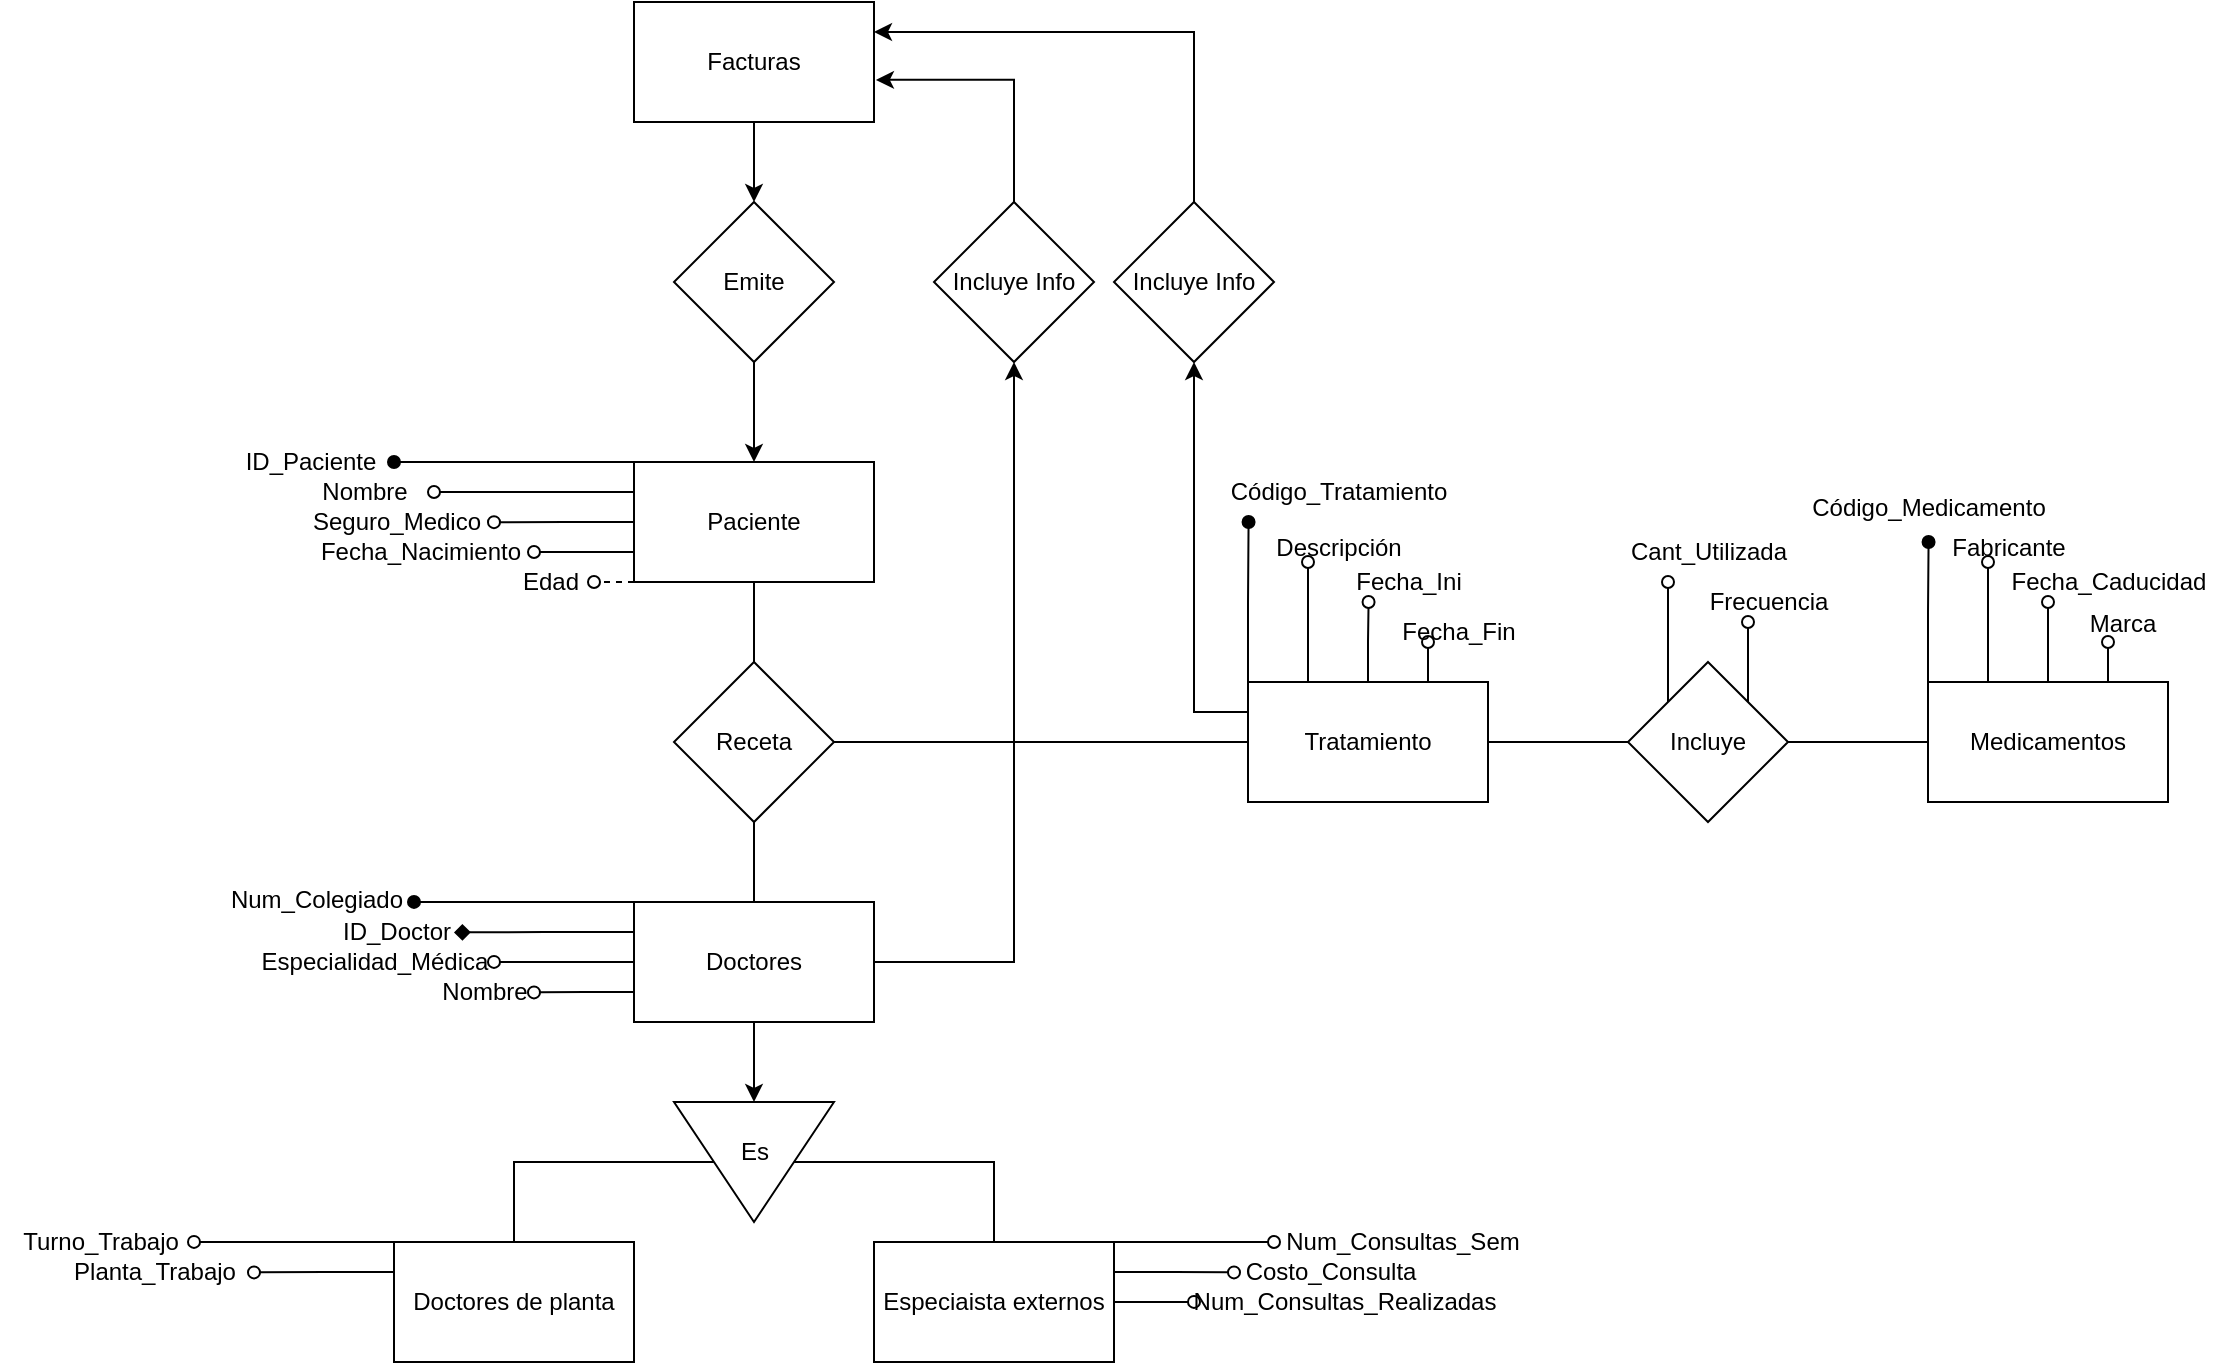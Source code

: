 <mxfile version="24.7.17">
  <diagram name="Page-1" id="iGj-eRIgSe5eBF_e4WAJ">
    <mxGraphModel dx="1553" dy="2035" grid="1" gridSize="10" guides="1" tooltips="1" connect="1" arrows="1" fold="1" page="1" pageScale="1" pageWidth="827" pageHeight="1169" math="0" shadow="0">
      <root>
        <mxCell id="0" />
        <mxCell id="1" parent="0" />
        <mxCell id="0KJFS4nAVPMvf3J-0yC1-14" value="" style="edgeStyle=orthogonalEdgeStyle;rounded=0;orthogonalLoop=1;jettySize=auto;html=1;endArrow=none;endFill=0;" edge="1" parent="1" source="0KJFS4nAVPMvf3J-0yC1-1" target="0KJFS4nAVPMvf3J-0yC1-13">
          <mxGeometry relative="1" as="geometry" />
        </mxCell>
        <mxCell id="0KJFS4nAVPMvf3J-0yC1-26" style="edgeStyle=orthogonalEdgeStyle;rounded=0;orthogonalLoop=1;jettySize=auto;html=1;exitX=0;exitY=0;exitDx=0;exitDy=0;endArrow=oval;endFill=1;" edge="1" parent="1" source="0KJFS4nAVPMvf3J-0yC1-1">
          <mxGeometry relative="1" as="geometry">
            <mxPoint x="-270" y="90" as="targetPoint" />
            <Array as="points">
              <mxPoint x="-240" y="90" />
              <mxPoint x="-240" y="90" />
            </Array>
          </mxGeometry>
        </mxCell>
        <mxCell id="0KJFS4nAVPMvf3J-0yC1-28" style="edgeStyle=orthogonalEdgeStyle;rounded=0;orthogonalLoop=1;jettySize=auto;html=1;exitX=0;exitY=0.25;exitDx=0;exitDy=0;endArrow=oval;endFill=0;" edge="1" parent="1" source="0KJFS4nAVPMvf3J-0yC1-1">
          <mxGeometry relative="1" as="geometry">
            <mxPoint x="-250" y="105" as="targetPoint" />
          </mxGeometry>
        </mxCell>
        <mxCell id="0KJFS4nAVPMvf3J-0yC1-30" style="edgeStyle=orthogonalEdgeStyle;rounded=0;orthogonalLoop=1;jettySize=auto;html=1;exitX=0;exitY=0.5;exitDx=0;exitDy=0;endArrow=oval;endFill=0;" edge="1" parent="1" source="0KJFS4nAVPMvf3J-0yC1-1">
          <mxGeometry relative="1" as="geometry">
            <mxPoint x="-220" y="120.08" as="targetPoint" />
          </mxGeometry>
        </mxCell>
        <mxCell id="0KJFS4nAVPMvf3J-0yC1-31" style="edgeStyle=orthogonalEdgeStyle;rounded=0;orthogonalLoop=1;jettySize=auto;html=1;exitX=0;exitY=0.75;exitDx=0;exitDy=0;endArrow=oval;endFill=0;" edge="1" parent="1" source="0KJFS4nAVPMvf3J-0yC1-1">
          <mxGeometry relative="1" as="geometry">
            <mxPoint x="-200" y="135.023" as="targetPoint" />
          </mxGeometry>
        </mxCell>
        <mxCell id="0KJFS4nAVPMvf3J-0yC1-32" style="edgeStyle=orthogonalEdgeStyle;rounded=0;orthogonalLoop=1;jettySize=auto;html=1;exitX=0;exitY=1;exitDx=0;exitDy=0;endArrow=oval;endFill=0;dashed=1;" edge="1" parent="1" source="0KJFS4nAVPMvf3J-0yC1-1">
          <mxGeometry relative="1" as="geometry">
            <mxPoint x="-170" y="149.966" as="targetPoint" />
          </mxGeometry>
        </mxCell>
        <mxCell id="0KJFS4nAVPMvf3J-0yC1-1" value="Paciente" style="rounded=0;whiteSpace=wrap;html=1;" vertex="1" parent="1">
          <mxGeometry x="-150" y="90" width="120" height="60" as="geometry" />
        </mxCell>
        <mxCell id="0KJFS4nAVPMvf3J-0yC1-15" value="" style="edgeStyle=orthogonalEdgeStyle;rounded=0;orthogonalLoop=1;jettySize=auto;html=1;endArrow=none;endFill=0;" edge="1" parent="1" source="0KJFS4nAVPMvf3J-0yC1-2" target="0KJFS4nAVPMvf3J-0yC1-13">
          <mxGeometry relative="1" as="geometry" />
        </mxCell>
        <mxCell id="0KJFS4nAVPMvf3J-0yC1-20" value="" style="edgeStyle=orthogonalEdgeStyle;rounded=0;orthogonalLoop=1;jettySize=auto;html=1;" edge="1" parent="1" source="0KJFS4nAVPMvf3J-0yC1-2" target="0KJFS4nAVPMvf3J-0yC1-16">
          <mxGeometry relative="1" as="geometry" />
        </mxCell>
        <mxCell id="0KJFS4nAVPMvf3J-0yC1-38" style="edgeStyle=orthogonalEdgeStyle;rounded=0;orthogonalLoop=1;jettySize=auto;html=1;exitX=0;exitY=0;exitDx=0;exitDy=0;endArrow=oval;endFill=1;" edge="1" parent="1" source="0KJFS4nAVPMvf3J-0yC1-2">
          <mxGeometry relative="1" as="geometry">
            <mxPoint x="-260" y="309.952" as="targetPoint" />
            <Array as="points">
              <mxPoint x="-230" y="310" />
              <mxPoint x="-230" y="310" />
            </Array>
          </mxGeometry>
        </mxCell>
        <mxCell id="0KJFS4nAVPMvf3J-0yC1-39" style="edgeStyle=orthogonalEdgeStyle;rounded=0;orthogonalLoop=1;jettySize=auto;html=1;exitX=0;exitY=0.25;exitDx=0;exitDy=0;endArrow=diamond;endFill=1;" edge="1" parent="1" source="0KJFS4nAVPMvf3J-0yC1-2">
          <mxGeometry relative="1" as="geometry">
            <mxPoint x="-240" y="325.19" as="targetPoint" />
          </mxGeometry>
        </mxCell>
        <mxCell id="0KJFS4nAVPMvf3J-0yC1-40" style="edgeStyle=orthogonalEdgeStyle;rounded=0;orthogonalLoop=1;jettySize=auto;html=1;exitX=0;exitY=0.5;exitDx=0;exitDy=0;endArrow=oval;endFill=0;" edge="1" parent="1" source="0KJFS4nAVPMvf3J-0yC1-2">
          <mxGeometry relative="1" as="geometry">
            <mxPoint x="-220" y="339.952" as="targetPoint" />
          </mxGeometry>
        </mxCell>
        <mxCell id="0KJFS4nAVPMvf3J-0yC1-41" style="edgeStyle=orthogonalEdgeStyle;rounded=0;orthogonalLoop=1;jettySize=auto;html=1;exitX=0;exitY=0.75;exitDx=0;exitDy=0;endArrow=oval;endFill=0;" edge="1" parent="1" source="0KJFS4nAVPMvf3J-0yC1-2">
          <mxGeometry relative="1" as="geometry">
            <mxPoint x="-200" y="355.19" as="targetPoint" />
          </mxGeometry>
        </mxCell>
        <mxCell id="0KJFS4nAVPMvf3J-0yC1-94" value="" style="edgeStyle=orthogonalEdgeStyle;rounded=0;orthogonalLoop=1;jettySize=auto;html=1;" edge="1" parent="1" source="0KJFS4nAVPMvf3J-0yC1-2" target="0KJFS4nAVPMvf3J-0yC1-93">
          <mxGeometry relative="1" as="geometry" />
        </mxCell>
        <mxCell id="0KJFS4nAVPMvf3J-0yC1-2" value="Doctores" style="rounded=0;whiteSpace=wrap;html=1;" vertex="1" parent="1">
          <mxGeometry x="-150" y="310" width="120" height="60" as="geometry" />
        </mxCell>
        <mxCell id="0KJFS4nAVPMvf3J-0yC1-48" style="edgeStyle=orthogonalEdgeStyle;rounded=0;orthogonalLoop=1;jettySize=auto;html=1;exitX=0;exitY=0;exitDx=0;exitDy=0;endArrow=oval;endFill=0;" edge="1" parent="1" source="0KJFS4nAVPMvf3J-0yC1-3">
          <mxGeometry relative="1" as="geometry">
            <mxPoint x="-370" y="479.952" as="targetPoint" />
            <Array as="points">
              <mxPoint x="-350" y="480" />
              <mxPoint x="-350" y="480" />
            </Array>
          </mxGeometry>
        </mxCell>
        <mxCell id="0KJFS4nAVPMvf3J-0yC1-49" style="edgeStyle=orthogonalEdgeStyle;rounded=0;orthogonalLoop=1;jettySize=auto;html=1;exitX=0;exitY=0.25;exitDx=0;exitDy=0;endArrow=oval;endFill=0;" edge="1" parent="1" source="0KJFS4nAVPMvf3J-0yC1-3">
          <mxGeometry relative="1" as="geometry">
            <mxPoint x="-340" y="495.19" as="targetPoint" />
          </mxGeometry>
        </mxCell>
        <mxCell id="0KJFS4nAVPMvf3J-0yC1-3" value="Doctores de planta" style="rounded=0;whiteSpace=wrap;html=1;" vertex="1" parent="1">
          <mxGeometry x="-270" y="480" width="120" height="60" as="geometry" />
        </mxCell>
        <mxCell id="0KJFS4nAVPMvf3J-0yC1-53" style="edgeStyle=orthogonalEdgeStyle;rounded=0;orthogonalLoop=1;jettySize=auto;html=1;exitX=1;exitY=0;exitDx=0;exitDy=0;endArrow=oval;endFill=0;" edge="1" parent="1" source="0KJFS4nAVPMvf3J-0yC1-4">
          <mxGeometry relative="1" as="geometry">
            <mxPoint x="170" y="480" as="targetPoint" />
            <Array as="points">
              <mxPoint x="140" y="480" />
              <mxPoint x="140" y="480" />
            </Array>
          </mxGeometry>
        </mxCell>
        <mxCell id="0KJFS4nAVPMvf3J-0yC1-54" style="edgeStyle=orthogonalEdgeStyle;rounded=0;orthogonalLoop=1;jettySize=auto;html=1;exitX=1;exitY=0.25;exitDx=0;exitDy=0;endArrow=oval;endFill=0;" edge="1" parent="1" source="0KJFS4nAVPMvf3J-0yC1-4">
          <mxGeometry relative="1" as="geometry">
            <mxPoint x="150" y="495.19" as="targetPoint" />
          </mxGeometry>
        </mxCell>
        <mxCell id="0KJFS4nAVPMvf3J-0yC1-55" style="edgeStyle=orthogonalEdgeStyle;rounded=0;orthogonalLoop=1;jettySize=auto;html=1;exitX=1;exitY=0.5;exitDx=0;exitDy=0;endArrow=oval;endFill=0;" edge="1" parent="1" source="0KJFS4nAVPMvf3J-0yC1-4">
          <mxGeometry relative="1" as="geometry">
            <mxPoint x="130" y="509.952" as="targetPoint" />
          </mxGeometry>
        </mxCell>
        <mxCell id="0KJFS4nAVPMvf3J-0yC1-4" value="Especiaista externos" style="rounded=0;whiteSpace=wrap;html=1;" vertex="1" parent="1">
          <mxGeometry x="-30" y="480" width="120" height="60" as="geometry" />
        </mxCell>
        <mxCell id="0KJFS4nAVPMvf3J-0yC1-23" style="edgeStyle=orthogonalEdgeStyle;rounded=0;orthogonalLoop=1;jettySize=auto;html=1;entryX=1;entryY=0.5;entryDx=0;entryDy=0;endArrow=none;endFill=0;" edge="1" parent="1" source="0KJFS4nAVPMvf3J-0yC1-5" target="0KJFS4nAVPMvf3J-0yC1-13">
          <mxGeometry relative="1" as="geometry" />
        </mxCell>
        <mxCell id="0KJFS4nAVPMvf3J-0yC1-60" style="edgeStyle=orthogonalEdgeStyle;rounded=0;orthogonalLoop=1;jettySize=auto;html=1;exitX=0;exitY=0;exitDx=0;exitDy=0;endArrow=oval;endFill=1;" edge="1" parent="1" source="0KJFS4nAVPMvf3J-0yC1-5">
          <mxGeometry relative="1" as="geometry">
            <mxPoint x="157.286" y="120" as="targetPoint" />
          </mxGeometry>
        </mxCell>
        <mxCell id="0KJFS4nAVPMvf3J-0yC1-62" style="edgeStyle=orthogonalEdgeStyle;rounded=0;orthogonalLoop=1;jettySize=auto;html=1;exitX=0.25;exitY=0;exitDx=0;exitDy=0;endArrow=oval;endFill=0;" edge="1" parent="1" source="0KJFS4nAVPMvf3J-0yC1-5">
          <mxGeometry relative="1" as="geometry">
            <mxPoint x="187" y="140" as="targetPoint" />
          </mxGeometry>
        </mxCell>
        <mxCell id="0KJFS4nAVPMvf3J-0yC1-64" style="edgeStyle=orthogonalEdgeStyle;rounded=0;orthogonalLoop=1;jettySize=auto;html=1;exitX=0.5;exitY=0;exitDx=0;exitDy=0;endArrow=oval;endFill=0;" edge="1" parent="1" source="0KJFS4nAVPMvf3J-0yC1-5">
          <mxGeometry relative="1" as="geometry">
            <mxPoint x="217.286" y="160" as="targetPoint" />
          </mxGeometry>
        </mxCell>
        <mxCell id="0KJFS4nAVPMvf3J-0yC1-66" style="edgeStyle=orthogonalEdgeStyle;rounded=0;orthogonalLoop=1;jettySize=auto;html=1;exitX=0.75;exitY=0;exitDx=0;exitDy=0;endArrow=oval;endFill=0;" edge="1" parent="1" source="0KJFS4nAVPMvf3J-0yC1-5">
          <mxGeometry relative="1" as="geometry">
            <mxPoint x="247" y="180" as="targetPoint" />
          </mxGeometry>
        </mxCell>
        <mxCell id="0KJFS4nAVPMvf3J-0yC1-88" style="edgeStyle=orthogonalEdgeStyle;rounded=0;orthogonalLoop=1;jettySize=auto;html=1;exitX=0;exitY=0.25;exitDx=0;exitDy=0;entryX=0.5;entryY=1;entryDx=0;entryDy=0;" edge="1" parent="1" source="0KJFS4nAVPMvf3J-0yC1-5" target="0KJFS4nAVPMvf3J-0yC1-89">
          <mxGeometry relative="1" as="geometry">
            <mxPoint x="110" y="30" as="targetPoint" />
          </mxGeometry>
        </mxCell>
        <mxCell id="0KJFS4nAVPMvf3J-0yC1-5" value="Tratamiento" style="rounded=0;whiteSpace=wrap;html=1;" vertex="1" parent="1">
          <mxGeometry x="157" y="200" width="120" height="60" as="geometry" />
        </mxCell>
        <mxCell id="0KJFS4nAVPMvf3J-0yC1-18" value="" style="edgeStyle=orthogonalEdgeStyle;rounded=0;orthogonalLoop=1;jettySize=auto;html=1;endArrow=none;endFill=0;" edge="1" parent="1" source="0KJFS4nAVPMvf3J-0yC1-6" target="0KJFS4nAVPMvf3J-0yC1-17">
          <mxGeometry relative="1" as="geometry" />
        </mxCell>
        <mxCell id="0KJFS4nAVPMvf3J-0yC1-68" style="edgeStyle=orthogonalEdgeStyle;rounded=0;orthogonalLoop=1;jettySize=auto;html=1;exitX=0;exitY=0;exitDx=0;exitDy=0;endArrow=oval;endFill=1;" edge="1" parent="1" source="0KJFS4nAVPMvf3J-0yC1-6">
          <mxGeometry relative="1" as="geometry">
            <mxPoint x="497.286" y="130" as="targetPoint" />
          </mxGeometry>
        </mxCell>
        <mxCell id="0KJFS4nAVPMvf3J-0yC1-69" style="edgeStyle=orthogonalEdgeStyle;rounded=0;orthogonalLoop=1;jettySize=auto;html=1;exitX=0.25;exitY=0;exitDx=0;exitDy=0;endArrow=oval;endFill=0;" edge="1" parent="1" source="0KJFS4nAVPMvf3J-0yC1-6">
          <mxGeometry relative="1" as="geometry">
            <mxPoint x="527" y="140" as="targetPoint" />
          </mxGeometry>
        </mxCell>
        <mxCell id="0KJFS4nAVPMvf3J-0yC1-75" style="edgeStyle=orthogonalEdgeStyle;rounded=0;orthogonalLoop=1;jettySize=auto;html=1;exitX=0.5;exitY=0;exitDx=0;exitDy=0;endArrow=oval;endFill=0;" edge="1" parent="1" source="0KJFS4nAVPMvf3J-0yC1-6">
          <mxGeometry relative="1" as="geometry">
            <mxPoint x="557" y="160" as="targetPoint" />
            <Array as="points">
              <mxPoint x="557" y="160" />
            </Array>
          </mxGeometry>
        </mxCell>
        <mxCell id="0KJFS4nAVPMvf3J-0yC1-76" style="edgeStyle=orthogonalEdgeStyle;rounded=0;orthogonalLoop=1;jettySize=auto;html=1;exitX=0.75;exitY=0;exitDx=0;exitDy=0;endArrow=oval;endFill=0;" edge="1" parent="1" source="0KJFS4nAVPMvf3J-0yC1-6">
          <mxGeometry relative="1" as="geometry">
            <mxPoint x="587" y="180" as="targetPoint" />
          </mxGeometry>
        </mxCell>
        <mxCell id="0KJFS4nAVPMvf3J-0yC1-6" value="Medicamentos" style="rounded=0;whiteSpace=wrap;html=1;" vertex="1" parent="1">
          <mxGeometry x="497" y="200" width="120" height="60" as="geometry" />
        </mxCell>
        <mxCell id="0KJFS4nAVPMvf3J-0yC1-84" value="" style="edgeStyle=orthogonalEdgeStyle;rounded=0;orthogonalLoop=1;jettySize=auto;html=1;" edge="1" parent="1" source="0KJFS4nAVPMvf3J-0yC1-7" target="0KJFS4nAVPMvf3J-0yC1-83">
          <mxGeometry relative="1" as="geometry" />
        </mxCell>
        <mxCell id="0KJFS4nAVPMvf3J-0yC1-7" value="Facturas" style="rounded=0;whiteSpace=wrap;html=1;" vertex="1" parent="1">
          <mxGeometry x="-150" y="-140" width="120" height="60" as="geometry" />
        </mxCell>
        <mxCell id="0KJFS4nAVPMvf3J-0yC1-13" value="Receta" style="rhombus;whiteSpace=wrap;html=1;rounded=0;" vertex="1" parent="1">
          <mxGeometry x="-130" y="190" width="80" height="80" as="geometry" />
        </mxCell>
        <mxCell id="0KJFS4nAVPMvf3J-0yC1-21" style="edgeStyle=orthogonalEdgeStyle;rounded=0;orthogonalLoop=1;jettySize=auto;html=1;exitX=0.5;exitY=1;exitDx=0;exitDy=0;entryX=0.5;entryY=0;entryDx=0;entryDy=0;endArrow=none;endFill=0;" edge="1" parent="1" source="0KJFS4nAVPMvf3J-0yC1-16" target="0KJFS4nAVPMvf3J-0yC1-3">
          <mxGeometry relative="1" as="geometry" />
        </mxCell>
        <mxCell id="0KJFS4nAVPMvf3J-0yC1-22" style="edgeStyle=orthogonalEdgeStyle;rounded=0;orthogonalLoop=1;jettySize=auto;html=1;exitX=0.5;exitY=0;exitDx=0;exitDy=0;entryX=0.5;entryY=0;entryDx=0;entryDy=0;endArrow=none;endFill=0;" edge="1" parent="1" source="0KJFS4nAVPMvf3J-0yC1-16" target="0KJFS4nAVPMvf3J-0yC1-4">
          <mxGeometry relative="1" as="geometry" />
        </mxCell>
        <mxCell id="0KJFS4nAVPMvf3J-0yC1-16" value="" style="triangle;whiteSpace=wrap;html=1;rotation=90;" vertex="1" parent="1">
          <mxGeometry x="-120" y="400" width="60" height="80" as="geometry" />
        </mxCell>
        <mxCell id="0KJFS4nAVPMvf3J-0yC1-19" value="" style="edgeStyle=orthogonalEdgeStyle;rounded=0;orthogonalLoop=1;jettySize=auto;html=1;endArrow=none;endFill=0;" edge="1" parent="1" source="0KJFS4nAVPMvf3J-0yC1-17" target="0KJFS4nAVPMvf3J-0yC1-5">
          <mxGeometry relative="1" as="geometry" />
        </mxCell>
        <mxCell id="0KJFS4nAVPMvf3J-0yC1-71" style="edgeStyle=orthogonalEdgeStyle;rounded=0;orthogonalLoop=1;jettySize=auto;html=1;exitX=0;exitY=0;exitDx=0;exitDy=0;endArrow=oval;endFill=0;" edge="1" parent="1" source="0KJFS4nAVPMvf3J-0yC1-17">
          <mxGeometry relative="1" as="geometry">
            <mxPoint x="367" y="150" as="targetPoint" />
          </mxGeometry>
        </mxCell>
        <mxCell id="0KJFS4nAVPMvf3J-0yC1-72" style="edgeStyle=orthogonalEdgeStyle;rounded=0;orthogonalLoop=1;jettySize=auto;html=1;exitX=1;exitY=0;exitDx=0;exitDy=0;endArrow=oval;endFill=0;" edge="1" parent="1" source="0KJFS4nAVPMvf3J-0yC1-17">
          <mxGeometry relative="1" as="geometry">
            <mxPoint x="407" y="170" as="targetPoint" />
          </mxGeometry>
        </mxCell>
        <mxCell id="0KJFS4nAVPMvf3J-0yC1-17" value="Incluye" style="rhombus;whiteSpace=wrap;html=1;rounded=0;" vertex="1" parent="1">
          <mxGeometry x="347" y="190" width="80" height="80" as="geometry" />
        </mxCell>
        <mxCell id="0KJFS4nAVPMvf3J-0yC1-24" value="Es" style="text;html=1;align=center;verticalAlign=middle;resizable=0;points=[];autosize=1;strokeColor=none;fillColor=none;" vertex="1" parent="1">
          <mxGeometry x="-110" y="420" width="40" height="30" as="geometry" />
        </mxCell>
        <mxCell id="0KJFS4nAVPMvf3J-0yC1-33" value="ID_Paciente" style="text;html=1;align=center;verticalAlign=middle;resizable=0;points=[];autosize=1;strokeColor=none;fillColor=none;" vertex="1" parent="1">
          <mxGeometry x="-357" y="75" width="90" height="30" as="geometry" />
        </mxCell>
        <mxCell id="0KJFS4nAVPMvf3J-0yC1-34" value="Nombre" style="text;html=1;align=center;verticalAlign=middle;resizable=0;points=[];autosize=1;strokeColor=none;fillColor=none;" vertex="1" parent="1">
          <mxGeometry x="-320" y="90" width="70" height="30" as="geometry" />
        </mxCell>
        <mxCell id="0KJFS4nAVPMvf3J-0yC1-35" value="Fecha_Nacimiento" style="text;html=1;align=center;verticalAlign=middle;resizable=0;points=[];autosize=1;strokeColor=none;fillColor=none;" vertex="1" parent="1">
          <mxGeometry x="-317" y="120" width="120" height="30" as="geometry" />
        </mxCell>
        <mxCell id="0KJFS4nAVPMvf3J-0yC1-36" value="Edad" style="text;html=1;align=center;verticalAlign=middle;resizable=0;points=[];autosize=1;strokeColor=none;fillColor=none;" vertex="1" parent="1">
          <mxGeometry x="-217" y="135" width="50" height="30" as="geometry" />
        </mxCell>
        <mxCell id="0KJFS4nAVPMvf3J-0yC1-37" value="Seguro_Medico" style="text;html=1;align=center;verticalAlign=middle;resizable=0;points=[];autosize=1;strokeColor=none;fillColor=none;" vertex="1" parent="1">
          <mxGeometry x="-324" y="105" width="110" height="30" as="geometry" />
        </mxCell>
        <mxCell id="0KJFS4nAVPMvf3J-0yC1-43" value="Num_Colegiado" style="text;html=1;align=center;verticalAlign=middle;resizable=0;points=[];autosize=1;strokeColor=none;fillColor=none;" vertex="1" parent="1">
          <mxGeometry x="-364" y="294" width="110" height="30" as="geometry" />
        </mxCell>
        <mxCell id="0KJFS4nAVPMvf3J-0yC1-44" value="Especialidad_Médica" style="text;html=1;align=center;verticalAlign=middle;resizable=0;points=[];autosize=1;strokeColor=none;fillColor=none;" vertex="1" parent="1">
          <mxGeometry x="-350" y="325" width="140" height="30" as="geometry" />
        </mxCell>
        <mxCell id="0KJFS4nAVPMvf3J-0yC1-45" value="ID_Doctor" style="text;html=1;align=center;verticalAlign=middle;resizable=0;points=[];autosize=1;strokeColor=none;fillColor=none;" vertex="1" parent="1">
          <mxGeometry x="-309" y="310" width="80" height="30" as="geometry" />
        </mxCell>
        <mxCell id="0KJFS4nAVPMvf3J-0yC1-47" value="Nombre" style="text;html=1;align=center;verticalAlign=middle;resizable=0;points=[];autosize=1;strokeColor=none;fillColor=none;" vertex="1" parent="1">
          <mxGeometry x="-260" y="340" width="70" height="30" as="geometry" />
        </mxCell>
        <mxCell id="0KJFS4nAVPMvf3J-0yC1-50" value="Turno_Trabajo" style="text;html=1;align=center;verticalAlign=middle;resizable=0;points=[];autosize=1;strokeColor=none;fillColor=none;" vertex="1" parent="1">
          <mxGeometry x="-467" y="465" width="100" height="30" as="geometry" />
        </mxCell>
        <mxCell id="0KJFS4nAVPMvf3J-0yC1-51" value="Planta_Trabajo" style="text;html=1;align=center;verticalAlign=middle;resizable=0;points=[];autosize=1;strokeColor=none;fillColor=none;" vertex="1" parent="1">
          <mxGeometry x="-440" y="480" width="100" height="30" as="geometry" />
        </mxCell>
        <mxCell id="0KJFS4nAVPMvf3J-0yC1-57" value="Num_Consultas_Sem" style="text;html=1;align=center;verticalAlign=middle;resizable=0;points=[];autosize=1;strokeColor=none;fillColor=none;" vertex="1" parent="1">
          <mxGeometry x="164" y="465" width="140" height="30" as="geometry" />
        </mxCell>
        <mxCell id="0KJFS4nAVPMvf3J-0yC1-58" value="Costo_Consulta" style="text;html=1;align=center;verticalAlign=middle;resizable=0;points=[];autosize=1;strokeColor=none;fillColor=none;" vertex="1" parent="1">
          <mxGeometry x="143" y="480" width="110" height="30" as="geometry" />
        </mxCell>
        <mxCell id="0KJFS4nAVPMvf3J-0yC1-59" value="Num_Consultas_Realizadas" style="text;html=1;align=center;verticalAlign=middle;resizable=0;points=[];autosize=1;strokeColor=none;fillColor=none;" vertex="1" parent="1">
          <mxGeometry x="120" y="495" width="170" height="30" as="geometry" />
        </mxCell>
        <mxCell id="0KJFS4nAVPMvf3J-0yC1-61" value="Código_Tratamiento" style="text;html=1;align=center;verticalAlign=middle;resizable=0;points=[];autosize=1;strokeColor=none;fillColor=none;" vertex="1" parent="1">
          <mxGeometry x="137" y="90" width="130" height="30" as="geometry" />
        </mxCell>
        <mxCell id="0KJFS4nAVPMvf3J-0yC1-63" value="Descripción" style="text;html=1;align=center;verticalAlign=middle;resizable=0;points=[];autosize=1;strokeColor=none;fillColor=none;" vertex="1" parent="1">
          <mxGeometry x="157" y="118" width="90" height="30" as="geometry" />
        </mxCell>
        <mxCell id="0KJFS4nAVPMvf3J-0yC1-65" value="Fecha_Ini" style="text;html=1;align=center;verticalAlign=middle;resizable=0;points=[];autosize=1;strokeColor=none;fillColor=none;" vertex="1" parent="1">
          <mxGeometry x="197" y="135" width="80" height="30" as="geometry" />
        </mxCell>
        <mxCell id="0KJFS4nAVPMvf3J-0yC1-67" value="Fecha_Fin" style="text;html=1;align=center;verticalAlign=middle;resizable=0;points=[];autosize=1;strokeColor=none;fillColor=none;" vertex="1" parent="1">
          <mxGeometry x="222" y="160" width="80" height="30" as="geometry" />
        </mxCell>
        <mxCell id="0KJFS4nAVPMvf3J-0yC1-73" value="Cant_Utilizada" style="text;html=1;align=center;verticalAlign=middle;resizable=0;points=[];autosize=1;strokeColor=none;fillColor=none;" vertex="1" parent="1">
          <mxGeometry x="337" y="120" width="100" height="30" as="geometry" />
        </mxCell>
        <mxCell id="0KJFS4nAVPMvf3J-0yC1-74" value="Frecuencia" style="text;html=1;align=center;verticalAlign=middle;resizable=0;points=[];autosize=1;strokeColor=none;fillColor=none;" vertex="1" parent="1">
          <mxGeometry x="377" y="145" width="80" height="30" as="geometry" />
        </mxCell>
        <mxCell id="0KJFS4nAVPMvf3J-0yC1-77" value="Código_Medicamento" style="text;html=1;align=center;verticalAlign=middle;resizable=0;points=[];autosize=1;strokeColor=none;fillColor=none;" vertex="1" parent="1">
          <mxGeometry x="427" y="98" width="140" height="30" as="geometry" />
        </mxCell>
        <mxCell id="0KJFS4nAVPMvf3J-0yC1-78" value="Fabricante" style="text;html=1;align=center;verticalAlign=middle;resizable=0;points=[];autosize=1;strokeColor=none;fillColor=none;" vertex="1" parent="1">
          <mxGeometry x="497" y="118" width="80" height="30" as="geometry" />
        </mxCell>
        <mxCell id="0KJFS4nAVPMvf3J-0yC1-79" value="Fecha_Caducidad" style="text;html=1;align=center;verticalAlign=middle;resizable=0;points=[];autosize=1;strokeColor=none;fillColor=none;" vertex="1" parent="1">
          <mxGeometry x="527" y="135" width="120" height="30" as="geometry" />
        </mxCell>
        <mxCell id="0KJFS4nAVPMvf3J-0yC1-80" value="Marca" style="text;html=1;align=center;verticalAlign=middle;resizable=0;points=[];autosize=1;strokeColor=none;fillColor=none;" vertex="1" parent="1">
          <mxGeometry x="564" y="156" width="60" height="30" as="geometry" />
        </mxCell>
        <mxCell id="0KJFS4nAVPMvf3J-0yC1-85" value="" style="edgeStyle=orthogonalEdgeStyle;rounded=0;orthogonalLoop=1;jettySize=auto;html=1;" edge="1" parent="1" source="0KJFS4nAVPMvf3J-0yC1-83" target="0KJFS4nAVPMvf3J-0yC1-1">
          <mxGeometry relative="1" as="geometry" />
        </mxCell>
        <mxCell id="0KJFS4nAVPMvf3J-0yC1-83" value="Emite" style="rhombus;whiteSpace=wrap;html=1;rounded=0;" vertex="1" parent="1">
          <mxGeometry x="-130" y="-40" width="80" height="80" as="geometry" />
        </mxCell>
        <mxCell id="0KJFS4nAVPMvf3J-0yC1-91" style="edgeStyle=orthogonalEdgeStyle;rounded=0;orthogonalLoop=1;jettySize=auto;html=1;exitX=0.5;exitY=0;exitDx=0;exitDy=0;entryX=1;entryY=0.25;entryDx=0;entryDy=0;" edge="1" parent="1" source="0KJFS4nAVPMvf3J-0yC1-89" target="0KJFS4nAVPMvf3J-0yC1-7">
          <mxGeometry relative="1" as="geometry" />
        </mxCell>
        <mxCell id="0KJFS4nAVPMvf3J-0yC1-89" value="Incluye Info" style="rhombus;whiteSpace=wrap;html=1;" vertex="1" parent="1">
          <mxGeometry x="90" y="-40" width="80" height="80" as="geometry" />
        </mxCell>
        <mxCell id="0KJFS4nAVPMvf3J-0yC1-93" value="Incluye Info" style="rhombus;whiteSpace=wrap;html=1;rounded=0;" vertex="1" parent="1">
          <mxGeometry y="-40" width="80" height="80" as="geometry" />
        </mxCell>
        <mxCell id="0KJFS4nAVPMvf3J-0yC1-95" style="edgeStyle=orthogonalEdgeStyle;rounded=0;orthogonalLoop=1;jettySize=auto;html=1;exitX=0.5;exitY=0;exitDx=0;exitDy=0;entryX=1.008;entryY=0.649;entryDx=0;entryDy=0;entryPerimeter=0;" edge="1" parent="1" source="0KJFS4nAVPMvf3J-0yC1-93" target="0KJFS4nAVPMvf3J-0yC1-7">
          <mxGeometry relative="1" as="geometry" />
        </mxCell>
      </root>
    </mxGraphModel>
  </diagram>
</mxfile>
